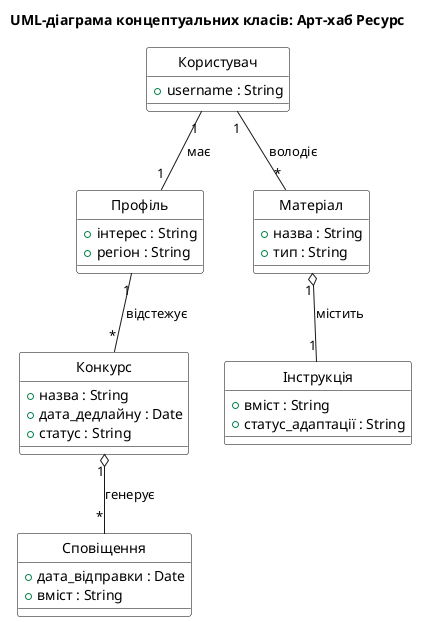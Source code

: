 @startuml
title UML-діаграма концептуальних класів: Арт-хаб Ресурс

hide circle
skinparam class {
    BackgroundColor White
    BorderColor Black
}

' Класи
class Користувач {
    + username : String
}

class Профіль {
    + інтерес : String
    + регіон : String
}

class Конкурс {
    + назва : String
    + дата_дедлайну : Date
    + статус : String
}

class Сповіщення {
    + дата_відправки : Date
    + вміст : String
}

class Матеріал {
    + назва : String
    + тип : String
}

class Інструкція {
    + вміст : String
    + статус_адаптації : String
}

' Зв'язки
' 1. Користувач <-> Профіль
Користувач "1" -- "1" Профіль : має

' 2. Профіль <-> Конкурс (Іменована асоціація)
Профіль "1" -- "*" Конкурс : відстежує

' 3. Конкурс <-> Сповіщення (Агрегація)
Конкурс "1" o-- "*" Сповіщення : генерує

' 4. Користувач <-> Матеріал
Користувач "1" -- "*" Матеріал : володіє

' 5. Матеріал <-> Інструкція (Агрегація)
Матеріал "1" o-- "1" Інструкція : містить

@enduml

